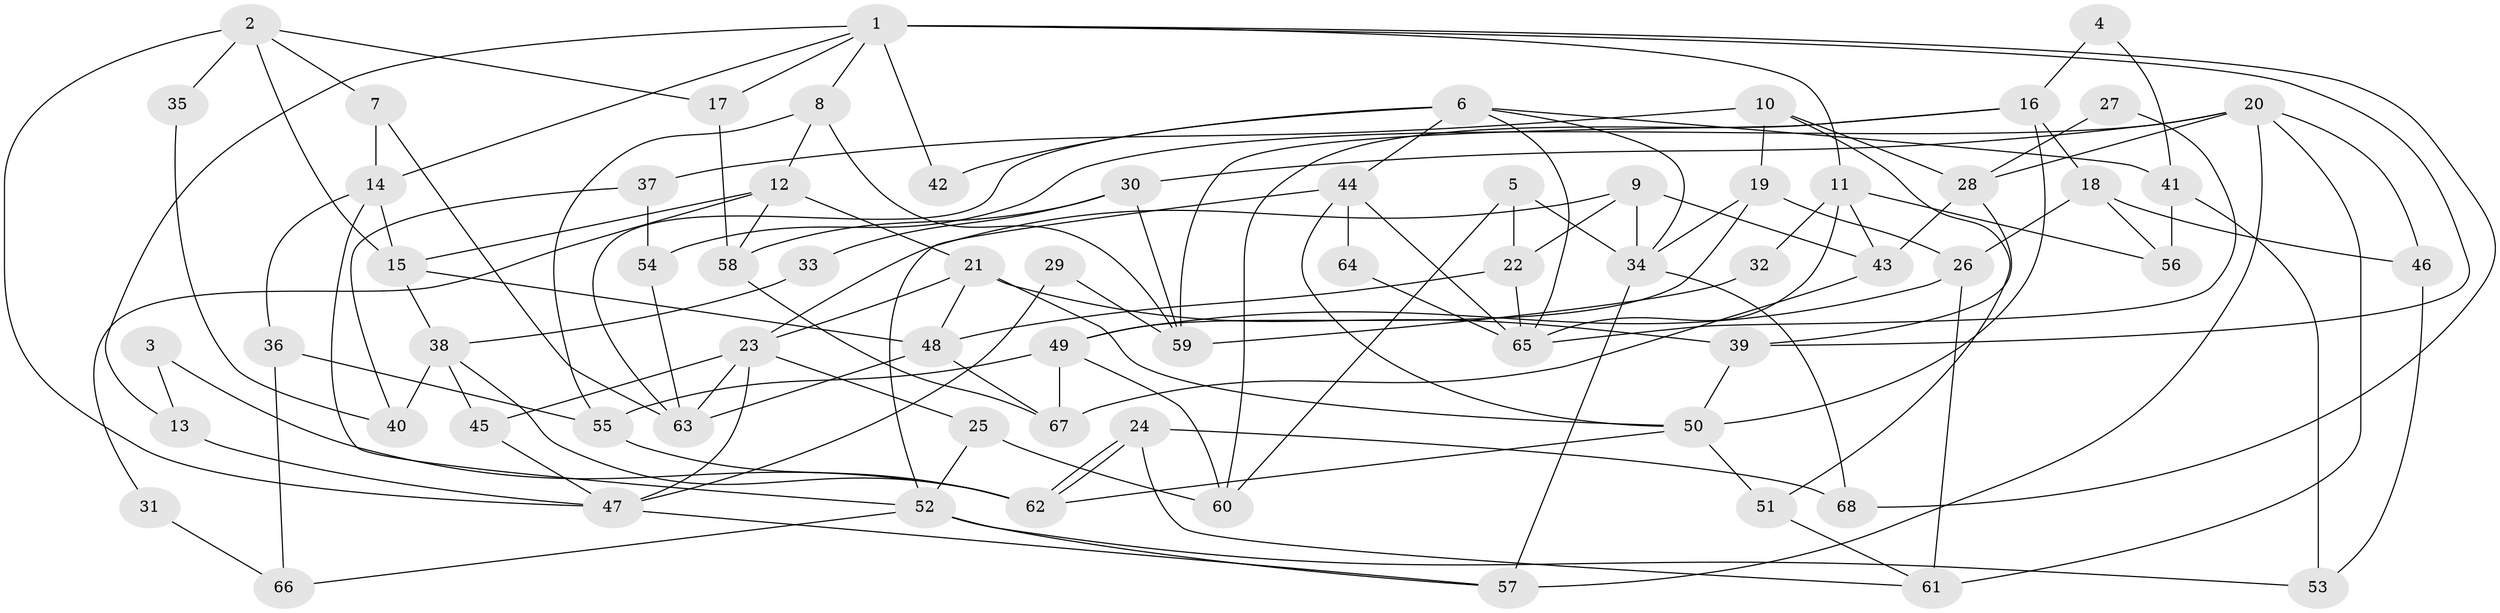 // coarse degree distribution, {9: 0.05, 5: 0.2, 3: 0.175, 2: 0.125, 6: 0.175, 7: 0.125, 8: 0.1, 4: 0.05}
// Generated by graph-tools (version 1.1) at 2025/23/03/03/25 07:23:57]
// undirected, 68 vertices, 136 edges
graph export_dot {
graph [start="1"]
  node [color=gray90,style=filled];
  1;
  2;
  3;
  4;
  5;
  6;
  7;
  8;
  9;
  10;
  11;
  12;
  13;
  14;
  15;
  16;
  17;
  18;
  19;
  20;
  21;
  22;
  23;
  24;
  25;
  26;
  27;
  28;
  29;
  30;
  31;
  32;
  33;
  34;
  35;
  36;
  37;
  38;
  39;
  40;
  41;
  42;
  43;
  44;
  45;
  46;
  47;
  48;
  49;
  50;
  51;
  52;
  53;
  54;
  55;
  56;
  57;
  58;
  59;
  60;
  61;
  62;
  63;
  64;
  65;
  66;
  67;
  68;
  1 -- 39;
  1 -- 8;
  1 -- 11;
  1 -- 13;
  1 -- 14;
  1 -- 17;
  1 -- 42;
  1 -- 68;
  2 -- 7;
  2 -- 15;
  2 -- 17;
  2 -- 35;
  2 -- 47;
  3 -- 13;
  3 -- 62;
  4 -- 41;
  4 -- 16;
  5 -- 22;
  5 -- 34;
  5 -- 60;
  6 -- 65;
  6 -- 34;
  6 -- 41;
  6 -- 42;
  6 -- 44;
  6 -- 63;
  7 -- 63;
  7 -- 14;
  8 -- 12;
  8 -- 55;
  8 -- 59;
  9 -- 23;
  9 -- 43;
  9 -- 22;
  9 -- 34;
  10 -- 51;
  10 -- 19;
  10 -- 28;
  10 -- 37;
  11 -- 65;
  11 -- 32;
  11 -- 43;
  11 -- 56;
  12 -- 58;
  12 -- 21;
  12 -- 15;
  12 -- 31;
  13 -- 47;
  14 -- 15;
  14 -- 36;
  14 -- 52;
  15 -- 48;
  15 -- 38;
  16 -- 59;
  16 -- 50;
  16 -- 18;
  16 -- 60;
  17 -- 58;
  18 -- 26;
  18 -- 46;
  18 -- 56;
  19 -- 34;
  19 -- 26;
  19 -- 49;
  20 -- 57;
  20 -- 46;
  20 -- 28;
  20 -- 30;
  20 -- 54;
  20 -- 61;
  21 -- 39;
  21 -- 50;
  21 -- 23;
  21 -- 48;
  22 -- 48;
  22 -- 65;
  23 -- 63;
  23 -- 25;
  23 -- 45;
  23 -- 47;
  24 -- 68;
  24 -- 62;
  24 -- 62;
  24 -- 61;
  25 -- 60;
  25 -- 52;
  26 -- 61;
  26 -- 49;
  27 -- 65;
  27 -- 28;
  28 -- 39;
  28 -- 43;
  29 -- 59;
  29 -- 47;
  30 -- 58;
  30 -- 33;
  30 -- 59;
  31 -- 66;
  32 -- 59;
  33 -- 38;
  34 -- 57;
  34 -- 68;
  35 -- 40;
  36 -- 55;
  36 -- 66;
  37 -- 54;
  37 -- 40;
  38 -- 45;
  38 -- 40;
  38 -- 62;
  39 -- 50;
  41 -- 56;
  41 -- 53;
  43 -- 67;
  44 -- 52;
  44 -- 50;
  44 -- 64;
  44 -- 65;
  45 -- 47;
  46 -- 53;
  47 -- 57;
  48 -- 67;
  48 -- 63;
  49 -- 60;
  49 -- 55;
  49 -- 67;
  50 -- 62;
  50 -- 51;
  51 -- 61;
  52 -- 53;
  52 -- 57;
  52 -- 66;
  54 -- 63;
  55 -- 62;
  58 -- 67;
  64 -- 65;
}
